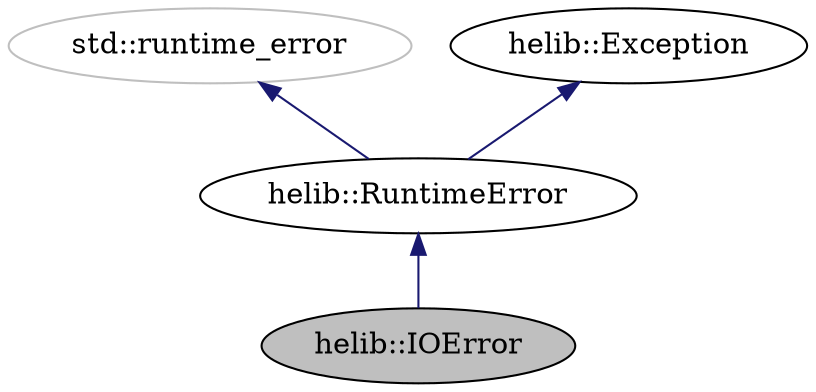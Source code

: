 digraph "helib::IOError"
{
  N4 [label="helib::IOError",color="black", fillcolor="grey75", style="filled", fontcolor="black"];
  N5 -> N4 [dir="back",color="midnightblue",style="solid"];
  N5 [label="helib::RuntimeError",color="black", fillcolor="white", style="filled",tooltip="Inherits from Exception and std::runtime_error. "];
  N6 -> N5 [dir="back",color="midnightblue",style="solid"];
  N6 [label="std::runtime_error",color="grey75", fillcolor="white", style="filled"];
  N7 -> N5 [dir="back",color="midnightblue",style="solid"];
  N7 [label="helib::Exception",color="black", fillcolor="white", style="filled",tooltip="Base class that other HElib exception classes inherit from. "];
}
digraph "helib::IOError"
{
  N0 [label="helib::IOError",color="black", fillcolor="grey75", style="filled", fontcolor="black"];
  N1 -> N0 [dir="back",color="midnightblue",style="solid"];
  N1 [label="helib::RuntimeError",color="black", fillcolor="white", style="filled",tooltip="Inherits from Exception and std::runtime_error. "];
  N2 -> N1 [dir="back",color="midnightblue",style="solid"];
  N2 [label="std::runtime_error",color="grey75", fillcolor="white", style="filled"];
  N3 -> N1 [dir="back",color="midnightblue",style="solid"];
  N3 [label="helib::Exception",color="black", fillcolor="white", style="filled",tooltip="Base class that other HElib exception classes inherit from. "];
}
